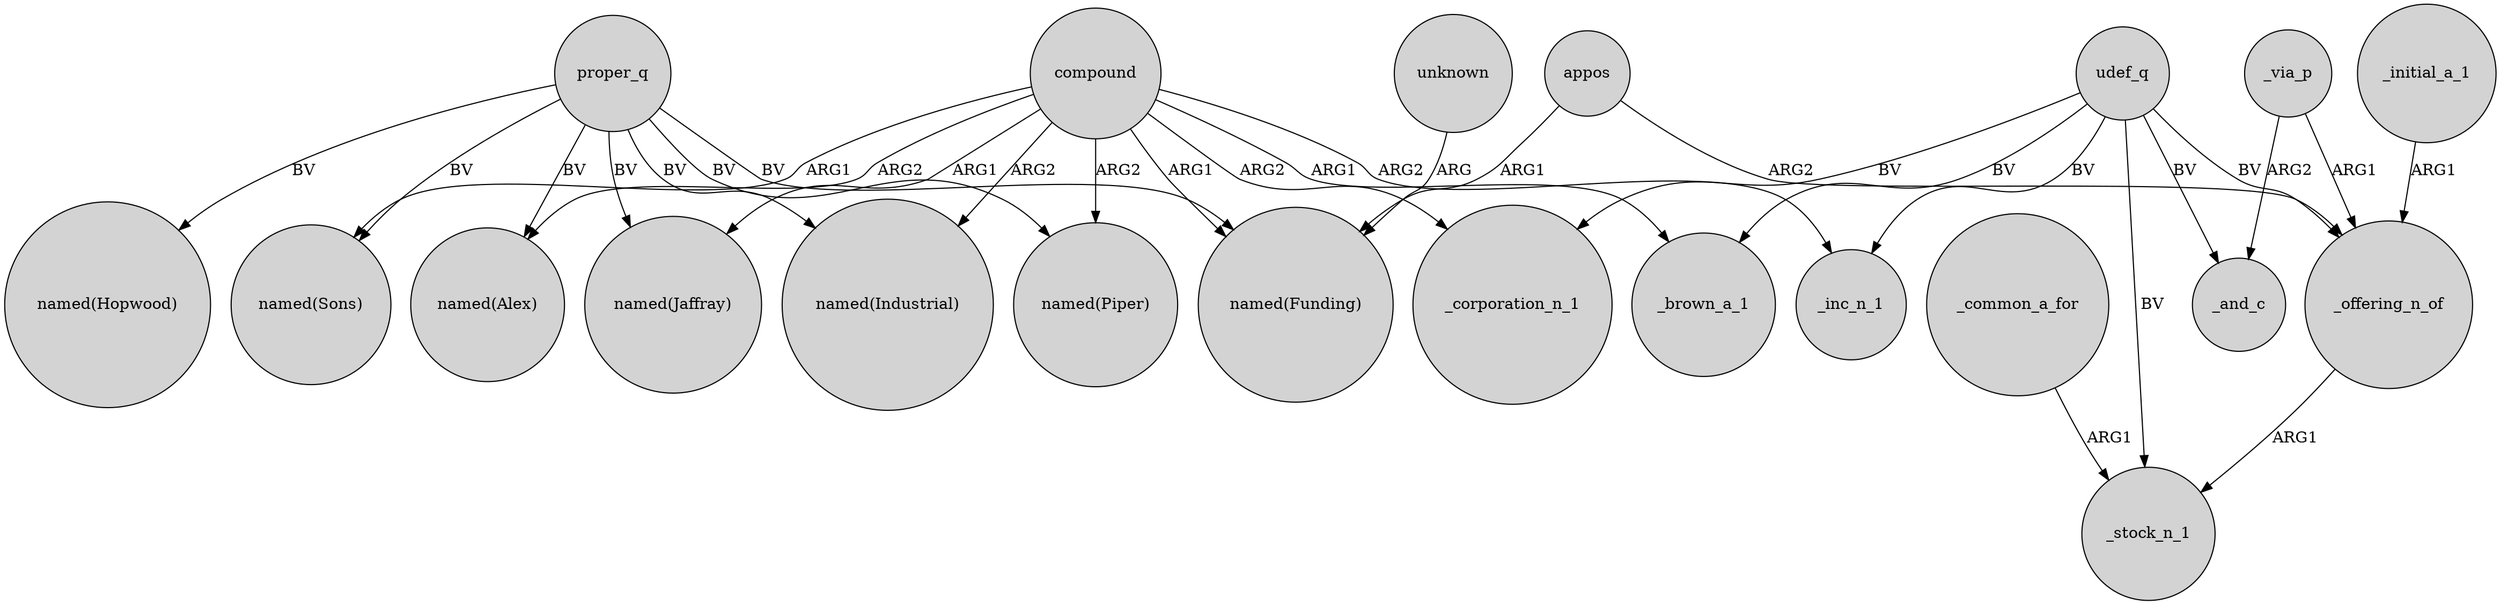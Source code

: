 digraph {
	node [shape=circle style=filled]
	udef_q -> _brown_a_1 [label=BV]
	compound -> "named(Funding)" [label=ARG1]
	udef_q -> _inc_n_1 [label=BV]
	proper_q -> "named(Jaffray)" [label=BV]
	_via_p -> _offering_n_of [label=ARG1]
	compound -> _corporation_n_1 [label=ARG2]
	compound -> "named(Jaffray)" [label=ARG1]
	compound -> _brown_a_1 [label=ARG1]
	_via_p -> _and_c [label=ARG2]
	compound -> "named(Alex)" [label=ARG2]
	compound -> "named(Piper)" [label=ARG2]
	proper_q -> "named(Sons)" [label=BV]
	udef_q -> _corporation_n_1 [label=BV]
	compound -> "named(Industrial)" [label=ARG2]
	proper_q -> "named(Industrial)" [label=BV]
	unknown -> "named(Funding)" [label=ARG]
	udef_q -> _stock_n_1 [label=BV]
	udef_q -> _offering_n_of [label=BV]
	_offering_n_of -> _stock_n_1 [label=ARG1]
	proper_q -> "named(Alex)" [label=BV]
	appos -> "named(Funding)" [label=ARG1]
	_common_a_for -> _stock_n_1 [label=ARG1]
	compound -> "named(Sons)" [label=ARG1]
	proper_q -> "named(Hopwood)" [label=BV]
	proper_q -> "named(Funding)" [label=BV]
	appos -> _offering_n_of [label=ARG2]
	udef_q -> _and_c [label=BV]
	proper_q -> "named(Piper)" [label=BV]
	_initial_a_1 -> _offering_n_of [label=ARG1]
	compound -> _inc_n_1 [label=ARG2]
}
